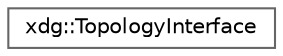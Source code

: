 digraph "Graphical Class Hierarchy"
{
 // LATEX_PDF_SIZE
  bgcolor="transparent";
  edge [fontname=Helvetica,fontsize=10,labelfontname=Helvetica,labelfontsize=10];
  node [fontname=Helvetica,fontsize=10,shape=box,height=0.2,width=0.4];
  rankdir="LR";
  Node0 [id="Node000000",label="xdg::TopologyInterface",height=0.2,width=0.4,color="grey40", fillcolor="white", style="filled",URL="$classxdg_1_1TopologyInterface.html",tooltip=" "];
}
